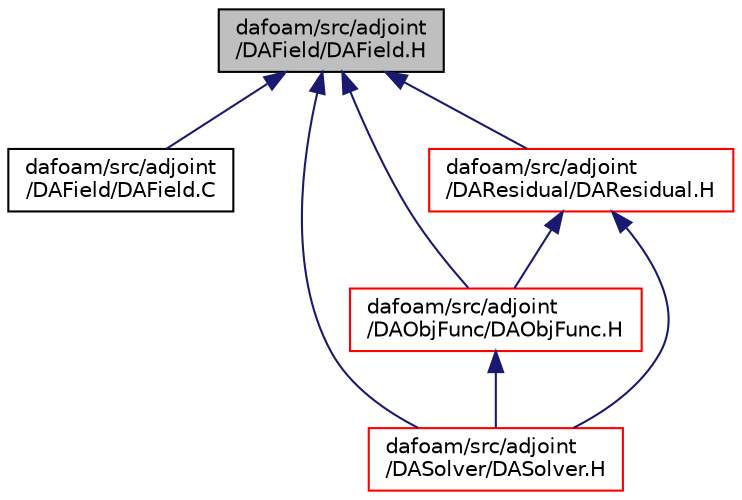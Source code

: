 digraph "dafoam/src/adjoint/DAField/DAField.H"
{
  bgcolor="transparent";
  edge [fontname="Helvetica",fontsize="10",labelfontname="Helvetica",labelfontsize="10"];
  node [fontname="Helvetica",fontsize="10",shape=record];
  Node28 [label="dafoam/src/adjoint\l/DAField/DAField.H",height=0.2,width=0.4,color="black", fillcolor="grey75", style="filled", fontcolor="black"];
  Node28 -> Node29 [dir="back",color="midnightblue",fontsize="10",style="solid",fontname="Helvetica"];
  Node29 [label="dafoam/src/adjoint\l/DAField/DAField.C",height=0.2,width=0.4,color="black",URL="$DAField_8C.html"];
  Node28 -> Node30 [dir="back",color="midnightblue",fontsize="10",style="solid",fontname="Helvetica"];
  Node30 [label="dafoam/src/adjoint\l/DAObjFunc/DAObjFunc.H",height=0.2,width=0.4,color="red",URL="$DAObjFunc_8H.html"];
  Node30 -> Node57 [dir="back",color="midnightblue",fontsize="10",style="solid",fontname="Helvetica"];
  Node57 [label="dafoam/src/adjoint\l/DASolver/DASolver.H",height=0.2,width=0.4,color="red",URL="$DASolver_8H.html"];
  Node28 -> Node76 [dir="back",color="midnightblue",fontsize="10",style="solid",fontname="Helvetica"];
  Node76 [label="dafoam/src/adjoint\l/DAResidual/DAResidual.H",height=0.2,width=0.4,color="red",URL="$DAResidual_8H.html"];
  Node76 -> Node30 [dir="back",color="midnightblue",fontsize="10",style="solid",fontname="Helvetica"];
  Node76 -> Node57 [dir="back",color="midnightblue",fontsize="10",style="solid",fontname="Helvetica"];
  Node28 -> Node57 [dir="back",color="midnightblue",fontsize="10",style="solid",fontname="Helvetica"];
}
